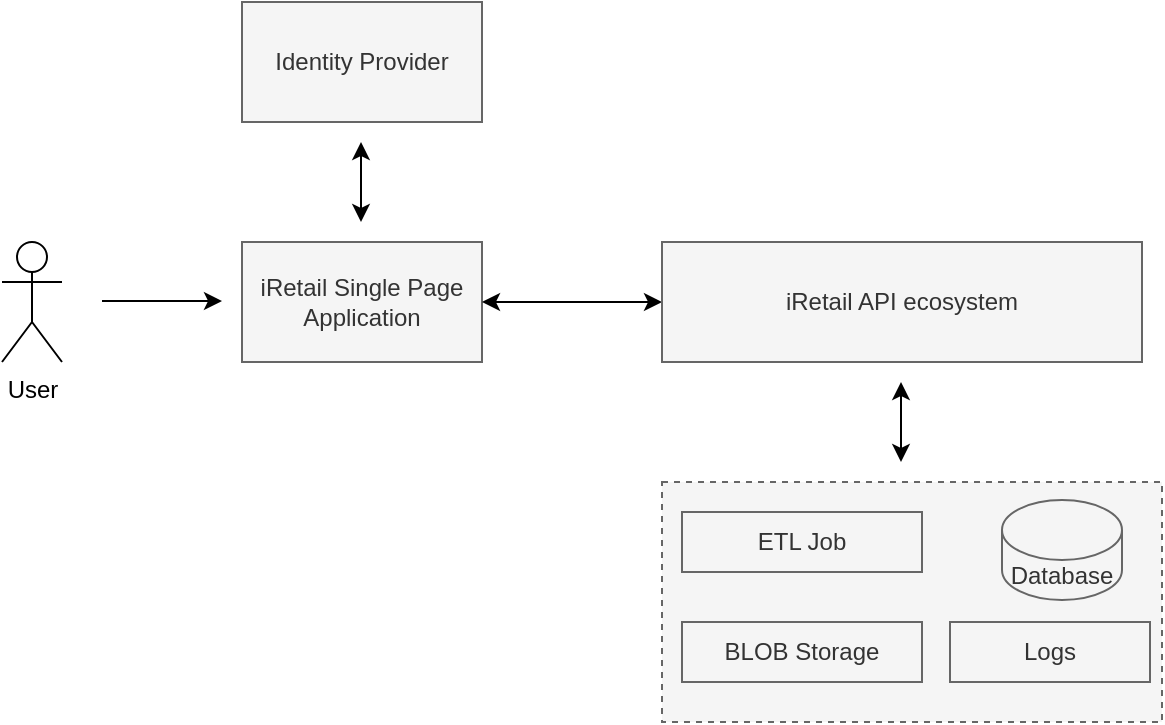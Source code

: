 <mxfile version="21.1.5" type="device">
  <diagram id="Tiu21w8Bhk6jvydIlu63" name="Page-1">
    <mxGraphModel dx="794" dy="470" grid="1" gridSize="10" guides="1" tooltips="1" connect="1" arrows="1" fold="1" page="1" pageScale="1" pageWidth="850" pageHeight="1100" math="0" shadow="0">
      <root>
        <mxCell id="0" />
        <mxCell id="1" parent="0" />
        <mxCell id="nhqhqG061xYtldZPVwqN-1" value="User" style="shape=umlActor;verticalLabelPosition=bottom;verticalAlign=top;html=1;outlineConnect=0;" parent="1" vertex="1">
          <mxGeometry x="70" y="230" width="30" height="60" as="geometry" />
        </mxCell>
        <mxCell id="nhqhqG061xYtldZPVwqN-2" value="" style="endArrow=classic;html=1;rounded=0;" parent="1" edge="1">
          <mxGeometry width="50" height="50" relative="1" as="geometry">
            <mxPoint x="120" y="259.5" as="sourcePoint" />
            <mxPoint x="180" y="259.5" as="targetPoint" />
          </mxGeometry>
        </mxCell>
        <mxCell id="nhqhqG061xYtldZPVwqN-3" value="iRetail Single Page Application" style="rounded=0;whiteSpace=wrap;html=1;fillColor=#f5f5f5;fontColor=#333333;strokeColor=#666666;" parent="1" vertex="1">
          <mxGeometry x="190" y="230" width="120" height="60" as="geometry" />
        </mxCell>
        <mxCell id="nhqhqG061xYtldZPVwqN-4" value="" style="endArrow=classic;html=1;rounded=0;startArrow=classic;startFill=1;exitX=1;exitY=0.5;exitDx=0;exitDy=0;entryX=0;entryY=0.5;entryDx=0;entryDy=0;" parent="1" source="nhqhqG061xYtldZPVwqN-3" target="nhqhqG061xYtldZPVwqN-5" edge="1">
          <mxGeometry width="50" height="50" relative="1" as="geometry">
            <mxPoint x="330" y="259.5" as="sourcePoint" />
            <mxPoint x="390" y="259.5" as="targetPoint" />
          </mxGeometry>
        </mxCell>
        <mxCell id="nhqhqG061xYtldZPVwqN-5" value="iRetail API ecosystem" style="rounded=0;whiteSpace=wrap;html=1;fillColor=#f5f5f5;fontColor=#333333;strokeColor=#666666;" parent="1" vertex="1">
          <mxGeometry x="400" y="230" width="240" height="60" as="geometry" />
        </mxCell>
        <mxCell id="nhqhqG061xYtldZPVwqN-6" value="" style="endArrow=classic;html=1;rounded=0;startArrow=classic;startFill=1;" parent="1" edge="1">
          <mxGeometry width="50" height="50" relative="1" as="geometry">
            <mxPoint x="519.5" y="300" as="sourcePoint" />
            <mxPoint x="519.5" y="340" as="targetPoint" />
          </mxGeometry>
        </mxCell>
        <mxCell id="nhqhqG061xYtldZPVwqN-7" value="" style="rounded=0;whiteSpace=wrap;html=1;dashed=1;fillColor=#f5f5f5;fontColor=#333333;strokeColor=#666666;" parent="1" vertex="1">
          <mxGeometry x="400" y="350" width="250" height="120" as="geometry" />
        </mxCell>
        <mxCell id="nhqhqG061xYtldZPVwqN-8" value="ETL Job" style="rounded=0;whiteSpace=wrap;html=1;fillColor=#f5f5f5;strokeColor=#666666;fontColor=#333333;" parent="1" vertex="1">
          <mxGeometry x="410" y="365" width="120" height="30" as="geometry" />
        </mxCell>
        <mxCell id="nhqhqG061xYtldZPVwqN-9" value="Database" style="shape=cylinder3;whiteSpace=wrap;html=1;boundedLbl=1;backgroundOutline=1;size=15;fillColor=#f5f5f5;fontColor=#333333;strokeColor=#666666;" parent="1" vertex="1">
          <mxGeometry x="570" y="359" width="60" height="50" as="geometry" />
        </mxCell>
        <mxCell id="nhqhqG061xYtldZPVwqN-11" value="Logs" style="rounded=0;whiteSpace=wrap;html=1;fillColor=#f5f5f5;fontColor=#333333;strokeColor=#666666;" parent="1" vertex="1">
          <mxGeometry x="544" y="420" width="100" height="30" as="geometry" />
        </mxCell>
        <mxCell id="nhqhqG061xYtldZPVwqN-12" value="" style="endArrow=classic;html=1;rounded=0;startArrow=classic;startFill=1;" parent="1" edge="1">
          <mxGeometry width="50" height="50" relative="1" as="geometry">
            <mxPoint x="249.5" y="180" as="sourcePoint" />
            <mxPoint x="249.5" y="220" as="targetPoint" />
          </mxGeometry>
        </mxCell>
        <mxCell id="nhqhqG061xYtldZPVwqN-13" value="Identity Provider" style="rounded=0;whiteSpace=wrap;html=1;fillColor=#f5f5f5;fontColor=#333333;strokeColor=#666666;" parent="1" vertex="1">
          <mxGeometry x="190" y="110" width="120" height="60" as="geometry" />
        </mxCell>
        <mxCell id="nhqhqG061xYtldZPVwqN-14" value="BLOB Storage" style="rounded=0;whiteSpace=wrap;html=1;fillColor=#f5f5f5;fontColor=#333333;strokeColor=#666666;" parent="1" vertex="1">
          <mxGeometry x="410" y="420" width="120" height="30" as="geometry" />
        </mxCell>
      </root>
    </mxGraphModel>
  </diagram>
</mxfile>
